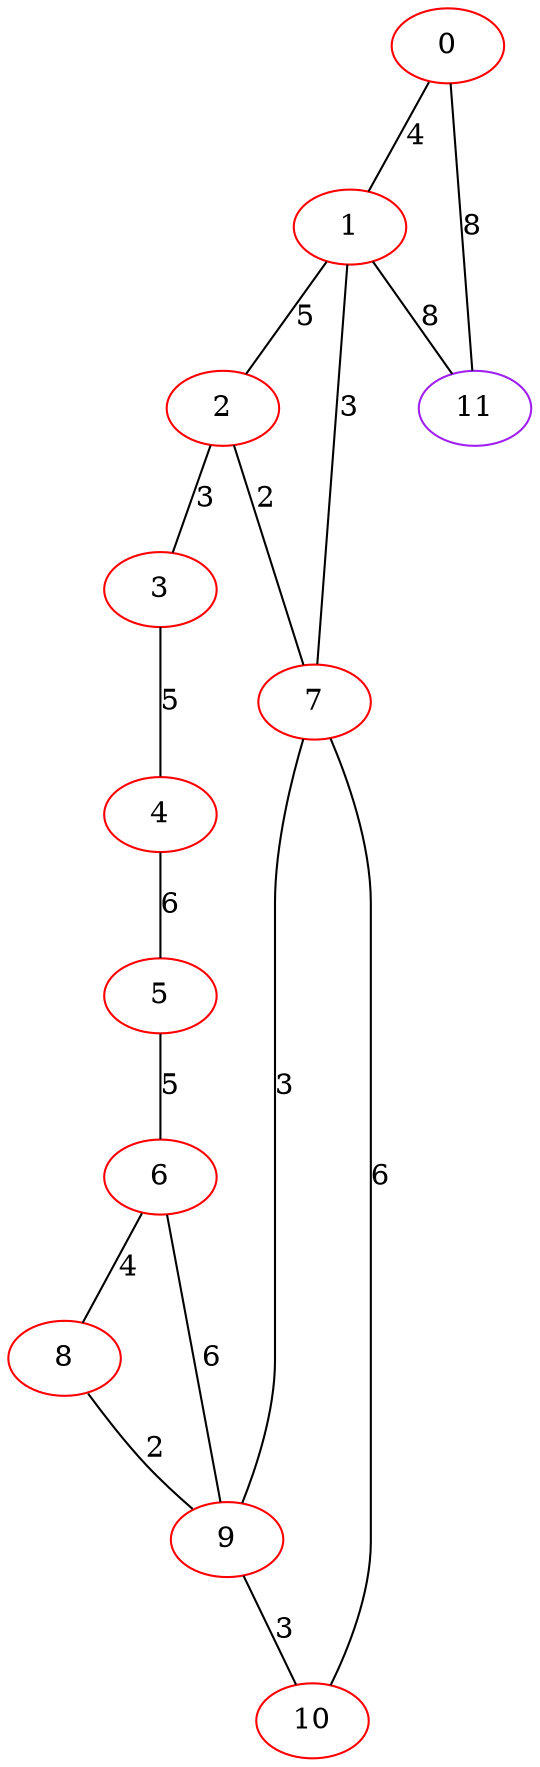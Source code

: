 graph "" {
0 [color=red, weight=1];
1 [color=red, weight=1];
2 [color=red, weight=1];
3 [color=red, weight=1];
4 [color=red, weight=1];
5 [color=red, weight=1];
6 [color=red, weight=1];
7 [color=red, weight=1];
8 [color=red, weight=1];
9 [color=red, weight=1];
10 [color=red, weight=1];
11 [color=purple, weight=4];
0 -- 1  [key=0, label=4];
0 -- 11  [key=0, label=8];
1 -- 2  [key=0, label=5];
1 -- 11  [key=0, label=8];
1 -- 7  [key=0, label=3];
2 -- 3  [key=0, label=3];
2 -- 7  [key=0, label=2];
3 -- 4  [key=0, label=5];
4 -- 5  [key=0, label=6];
5 -- 6  [key=0, label=5];
6 -- 8  [key=0, label=4];
6 -- 9  [key=0, label=6];
7 -- 10  [key=0, label=6];
7 -- 9  [key=0, label=3];
8 -- 9  [key=0, label=2];
9 -- 10  [key=0, label=3];
}
